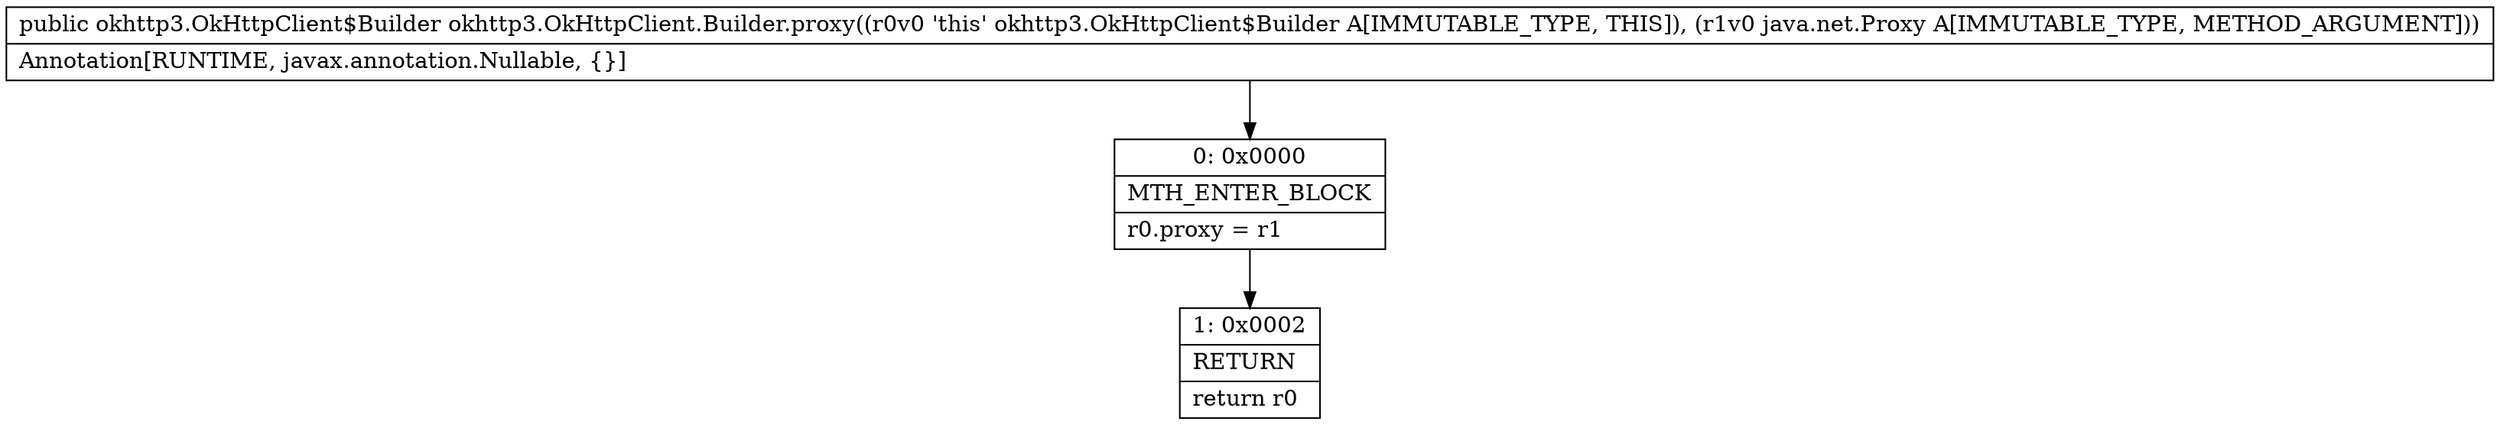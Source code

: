 digraph "CFG forokhttp3.OkHttpClient.Builder.proxy(Ljava\/net\/Proxy;)Lokhttp3\/OkHttpClient$Builder;" {
Node_0 [shape=record,label="{0\:\ 0x0000|MTH_ENTER_BLOCK\l|r0.proxy = r1\l}"];
Node_1 [shape=record,label="{1\:\ 0x0002|RETURN\l|return r0\l}"];
MethodNode[shape=record,label="{public okhttp3.OkHttpClient$Builder okhttp3.OkHttpClient.Builder.proxy((r0v0 'this' okhttp3.OkHttpClient$Builder A[IMMUTABLE_TYPE, THIS]), (r1v0 java.net.Proxy A[IMMUTABLE_TYPE, METHOD_ARGUMENT]))  | Annotation[RUNTIME, javax.annotation.Nullable, \{\}]\l}"];
MethodNode -> Node_0;
Node_0 -> Node_1;
}

